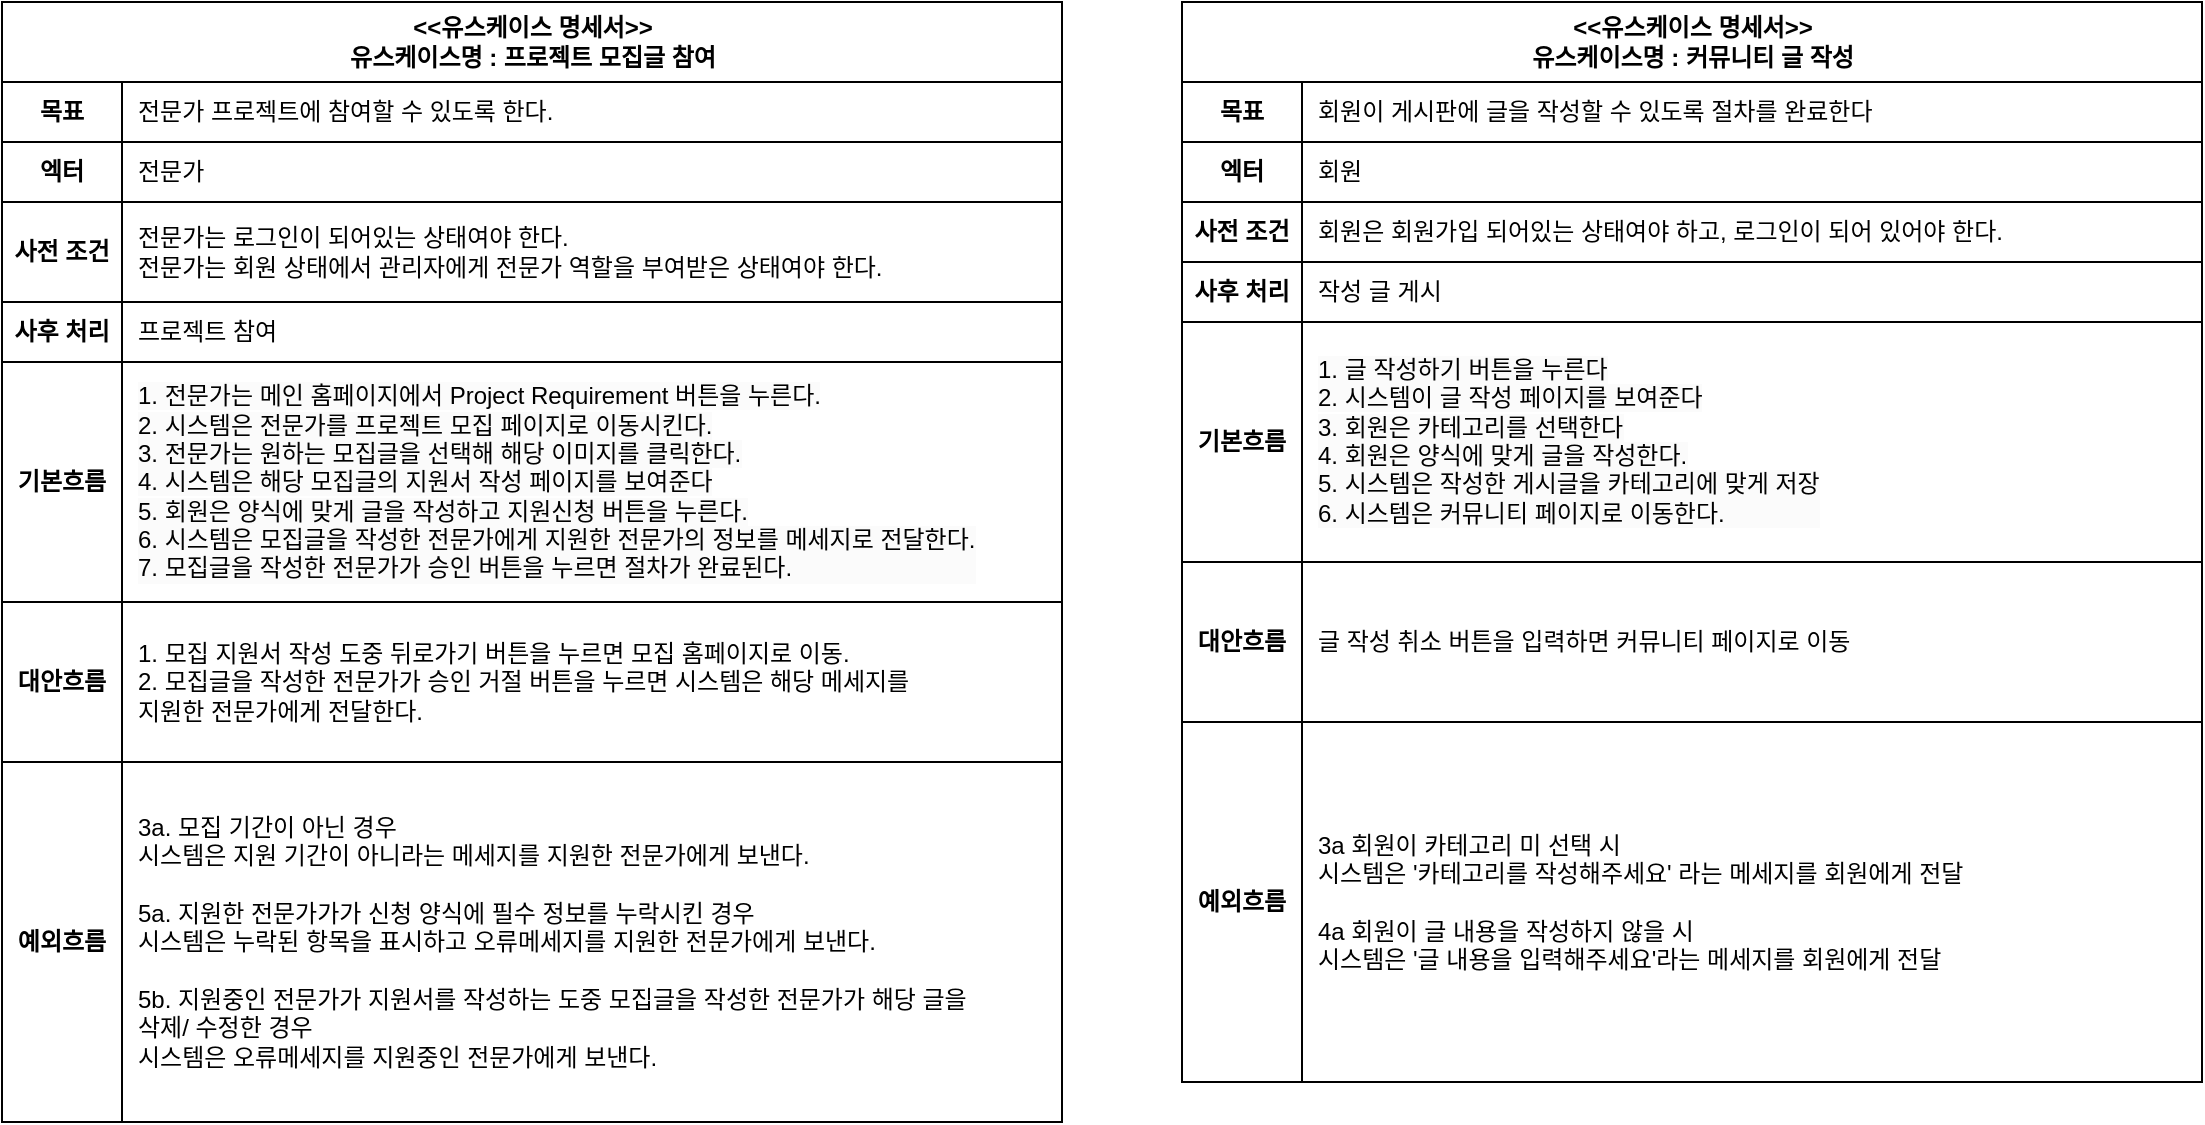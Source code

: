 <mxfile version="24.7.17">
  <diagram name="페이지-1" id="iZqIuRfPqmnqwHUS8_vi">
    <mxGraphModel dx="3341" dy="2162" grid="1" gridSize="10" guides="1" tooltips="1" connect="1" arrows="1" fold="1" page="1" pageScale="1" pageWidth="827" pageHeight="1169" math="0" shadow="0">
      <root>
        <mxCell id="0" />
        <mxCell id="1" parent="0" />
        <mxCell id="jLtsSNxHVLDxltUHnrj3-1" value="&lt;div&gt;&amp;lt;&amp;lt;유스케이스 명세서&amp;gt;&amp;gt;&lt;/div&gt;유스케이스명 : 커뮤니티 글 작성" style="shape=table;startSize=40;container=1;collapsible=1;childLayout=tableLayout;fixedRows=1;rowLines=0;fontStyle=1;align=center;resizeLast=1;html=1;" vertex="1" parent="1">
          <mxGeometry x="-750" y="-610" width="510" height="540" as="geometry" />
        </mxCell>
        <mxCell id="jLtsSNxHVLDxltUHnrj3-2" value="" style="shape=tableRow;horizontal=0;startSize=0;swimlaneHead=0;swimlaneBody=0;fillColor=none;collapsible=0;dropTarget=0;points=[[0,0.5],[1,0.5]];portConstraint=eastwest;top=0;left=0;right=0;bottom=1;strokeColor=default;verticalAlign=middle;fontStyle=0" vertex="1" parent="jLtsSNxHVLDxltUHnrj3-1">
          <mxGeometry y="40" width="510" height="30" as="geometry" />
        </mxCell>
        <mxCell id="jLtsSNxHVLDxltUHnrj3-3" value="목표" style="shape=partialRectangle;connectable=0;fillColor=none;top=0;left=0;bottom=0;right=0;fontStyle=1;overflow=hidden;whiteSpace=wrap;html=1;" vertex="1" parent="jLtsSNxHVLDxltUHnrj3-2">
          <mxGeometry width="60" height="30" as="geometry">
            <mxRectangle width="60" height="30" as="alternateBounds" />
          </mxGeometry>
        </mxCell>
        <mxCell id="jLtsSNxHVLDxltUHnrj3-4" value="&lt;span style=&quot;font-weight: 400; text-wrap: nowrap;&quot;&gt;회원이 게시판에 글을 작성할 수 있도록 절차를 완료한다&lt;/span&gt;" style="shape=partialRectangle;connectable=0;fillColor=none;top=0;left=0;bottom=0;right=0;align=left;spacingLeft=6;fontStyle=1;overflow=hidden;whiteSpace=wrap;html=1;" vertex="1" parent="jLtsSNxHVLDxltUHnrj3-2">
          <mxGeometry x="60" width="450" height="30" as="geometry">
            <mxRectangle width="450" height="30" as="alternateBounds" />
          </mxGeometry>
        </mxCell>
        <mxCell id="jLtsSNxHVLDxltUHnrj3-5" value="" style="shape=tableRow;horizontal=0;startSize=0;swimlaneHead=0;swimlaneBody=0;fillColor=none;collapsible=0;dropTarget=0;points=[[0,0.5],[1,0.5]];portConstraint=eastwest;top=0;left=0;right=0;bottom=1;" vertex="1" parent="jLtsSNxHVLDxltUHnrj3-1">
          <mxGeometry y="70" width="510" height="30" as="geometry" />
        </mxCell>
        <mxCell id="jLtsSNxHVLDxltUHnrj3-6" value="엑터" style="shape=partialRectangle;connectable=0;fillColor=none;top=0;left=0;bottom=0;right=0;fontStyle=1;overflow=hidden;whiteSpace=wrap;html=1;" vertex="1" parent="jLtsSNxHVLDxltUHnrj3-5">
          <mxGeometry width="60" height="30" as="geometry">
            <mxRectangle width="60" height="30" as="alternateBounds" />
          </mxGeometry>
        </mxCell>
        <mxCell id="jLtsSNxHVLDxltUHnrj3-7" value="회원" style="shape=partialRectangle;connectable=0;fillColor=none;top=0;left=0;bottom=0;right=0;align=left;spacingLeft=6;fontStyle=0;overflow=hidden;whiteSpace=wrap;html=1;" vertex="1" parent="jLtsSNxHVLDxltUHnrj3-5">
          <mxGeometry x="60" width="450" height="30" as="geometry">
            <mxRectangle width="450" height="30" as="alternateBounds" />
          </mxGeometry>
        </mxCell>
        <mxCell id="jLtsSNxHVLDxltUHnrj3-8" value="" style="shape=tableRow;horizontal=0;startSize=0;swimlaneHead=0;swimlaneBody=0;fillColor=none;collapsible=0;dropTarget=0;points=[[0,0.5],[1,0.5]];portConstraint=eastwest;top=0;left=0;right=0;bottom=1;" vertex="1" parent="jLtsSNxHVLDxltUHnrj3-1">
          <mxGeometry y="100" width="510" height="30" as="geometry" />
        </mxCell>
        <mxCell id="jLtsSNxHVLDxltUHnrj3-9" value="사전 조건" style="shape=partialRectangle;connectable=0;fillColor=none;top=0;left=0;bottom=0;right=0;fontStyle=1;overflow=hidden;whiteSpace=wrap;html=1;" vertex="1" parent="jLtsSNxHVLDxltUHnrj3-8">
          <mxGeometry width="60" height="30" as="geometry">
            <mxRectangle width="60" height="30" as="alternateBounds" />
          </mxGeometry>
        </mxCell>
        <mxCell id="jLtsSNxHVLDxltUHnrj3-10" value="회원은 회원가입 되어있는 상태여야 하고, 로그인이 되어 있어야 한다." style="shape=partialRectangle;connectable=0;fillColor=none;top=0;left=0;bottom=0;right=0;align=left;spacingLeft=6;fontStyle=0;overflow=hidden;whiteSpace=wrap;html=1;" vertex="1" parent="jLtsSNxHVLDxltUHnrj3-8">
          <mxGeometry x="60" width="450" height="30" as="geometry">
            <mxRectangle width="450" height="30" as="alternateBounds" />
          </mxGeometry>
        </mxCell>
        <mxCell id="jLtsSNxHVLDxltUHnrj3-11" value="" style="shape=tableRow;horizontal=0;startSize=0;swimlaneHead=0;swimlaneBody=0;fillColor=none;collapsible=0;dropTarget=0;points=[[0,0.5],[1,0.5]];portConstraint=eastwest;top=0;left=0;right=0;bottom=1;" vertex="1" parent="jLtsSNxHVLDxltUHnrj3-1">
          <mxGeometry y="130" width="510" height="30" as="geometry" />
        </mxCell>
        <mxCell id="jLtsSNxHVLDxltUHnrj3-12" value="사후 처리" style="shape=partialRectangle;connectable=0;fillColor=none;top=0;left=0;bottom=0;right=0;fontStyle=1;overflow=hidden;whiteSpace=wrap;html=1;" vertex="1" parent="jLtsSNxHVLDxltUHnrj3-11">
          <mxGeometry width="60" height="30" as="geometry">
            <mxRectangle width="60" height="30" as="alternateBounds" />
          </mxGeometry>
        </mxCell>
        <mxCell id="jLtsSNxHVLDxltUHnrj3-13" value="작성 글 게시" style="shape=partialRectangle;connectable=0;fillColor=none;top=0;left=0;bottom=0;right=0;align=left;spacingLeft=6;fontStyle=0;overflow=hidden;whiteSpace=wrap;html=1;" vertex="1" parent="jLtsSNxHVLDxltUHnrj3-11">
          <mxGeometry x="60" width="450" height="30" as="geometry">
            <mxRectangle width="450" height="30" as="alternateBounds" />
          </mxGeometry>
        </mxCell>
        <mxCell id="jLtsSNxHVLDxltUHnrj3-14" value="" style="shape=tableRow;horizontal=0;startSize=0;swimlaneHead=0;swimlaneBody=0;fillColor=none;collapsible=0;dropTarget=0;points=[[0,0.5],[1,0.5]];portConstraint=eastwest;top=0;left=0;right=0;bottom=1;" vertex="1" parent="jLtsSNxHVLDxltUHnrj3-1">
          <mxGeometry y="160" width="510" height="120" as="geometry" />
        </mxCell>
        <mxCell id="jLtsSNxHVLDxltUHnrj3-15" value="기본흐름" style="shape=partialRectangle;connectable=0;fillColor=none;top=0;left=0;bottom=0;right=0;fontStyle=1;overflow=hidden;whiteSpace=wrap;html=1;" vertex="1" parent="jLtsSNxHVLDxltUHnrj3-14">
          <mxGeometry width="60" height="120" as="geometry">
            <mxRectangle width="60" height="120" as="alternateBounds" />
          </mxGeometry>
        </mxCell>
        <mxCell id="jLtsSNxHVLDxltUHnrj3-16" value="&#xa;&lt;span style=&quot;color: rgb(0, 0, 0); font-family: Helvetica; font-size: 12px; font-style: normal; font-variant-ligatures: normal; font-variant-caps: normal; font-weight: 400; letter-spacing: normal; orphans: 2; text-align: left; text-indent: 0px; text-transform: none; widows: 2; word-spacing: 0px; -webkit-text-stroke-width: 0px; white-space: nowrap; background-color: rgb(251, 251, 251); text-decoration-thickness: initial; text-decoration-style: initial; text-decoration-color: initial; display: inline !important; float: none;&quot;&gt;1. 글 작성하기 버튼을 누른다&lt;/span&gt;&lt;br style=&quot;forced-color-adjust: none; color: rgb(0, 0, 0); font-family: Helvetica; font-size: 12px; font-style: normal; font-variant-ligatures: normal; font-variant-caps: normal; font-weight: 400; letter-spacing: normal; orphans: 2; text-align: left; text-indent: 0px; text-transform: none; widows: 2; word-spacing: 0px; -webkit-text-stroke-width: 0px; white-space: nowrap; background-color: rgb(251, 251, 251); text-decoration-thickness: initial; text-decoration-style: initial; text-decoration-color: initial;&quot;&gt;&lt;span style=&quot;color: rgb(0, 0, 0); font-family: Helvetica; font-size: 12px; font-style: normal; font-variant-ligatures: normal; font-variant-caps: normal; font-weight: 400; letter-spacing: normal; orphans: 2; text-align: left; text-indent: 0px; text-transform: none; widows: 2; word-spacing: 0px; -webkit-text-stroke-width: 0px; white-space: nowrap; background-color: rgb(251, 251, 251); text-decoration-thickness: initial; text-decoration-style: initial; text-decoration-color: initial; display: inline !important; float: none;&quot;&gt;2. 시스템이 글 작성 페이지를 보여준다&lt;/span&gt;&lt;br style=&quot;forced-color-adjust: none; color: rgb(0, 0, 0); font-family: Helvetica; font-size: 12px; font-style: normal; font-variant-ligatures: normal; font-variant-caps: normal; font-weight: 400; letter-spacing: normal; orphans: 2; text-align: left; text-indent: 0px; text-transform: none; widows: 2; word-spacing: 0px; -webkit-text-stroke-width: 0px; white-space: nowrap; background-color: rgb(251, 251, 251); text-decoration-thickness: initial; text-decoration-style: initial; text-decoration-color: initial;&quot;&gt;&lt;span style=&quot;color: rgb(0, 0, 0); font-family: Helvetica; font-size: 12px; font-style: normal; font-variant-ligatures: normal; font-variant-caps: normal; font-weight: 400; letter-spacing: normal; orphans: 2; text-align: left; text-indent: 0px; text-transform: none; widows: 2; word-spacing: 0px; -webkit-text-stroke-width: 0px; white-space: nowrap; background-color: rgb(251, 251, 251); text-decoration-thickness: initial; text-decoration-style: initial; text-decoration-color: initial; display: inline !important; float: none;&quot;&gt;3. 회원은 카테고리를 선택한다&lt;/span&gt;&lt;br style=&quot;forced-color-adjust: none; color: rgb(0, 0, 0); font-family: Helvetica; font-size: 12px; font-style: normal; font-variant-ligatures: normal; font-variant-caps: normal; font-weight: 400; letter-spacing: normal; orphans: 2; text-align: left; text-indent: 0px; text-transform: none; widows: 2; word-spacing: 0px; -webkit-text-stroke-width: 0px; white-space: nowrap; background-color: rgb(251, 251, 251); text-decoration-thickness: initial; text-decoration-style: initial; text-decoration-color: initial;&quot;&gt;&lt;span style=&quot;color: rgb(0, 0, 0); font-family: Helvetica; font-size: 12px; font-style: normal; font-variant-ligatures: normal; font-variant-caps: normal; font-weight: 400; letter-spacing: normal; orphans: 2; text-align: left; text-indent: 0px; text-transform: none; widows: 2; word-spacing: 0px; -webkit-text-stroke-width: 0px; white-space: nowrap; background-color: rgb(251, 251, 251); text-decoration-thickness: initial; text-decoration-style: initial; text-decoration-color: initial; display: inline !important; float: none;&quot;&gt;4. 회원은 양식에 맞게 글을 작성한다.&lt;/span&gt;&lt;div style=&quot;forced-color-adjust: none; color: rgb(0, 0, 0); font-family: Helvetica; font-size: 12px; font-style: normal; font-variant-ligatures: normal; font-variant-caps: normal; font-weight: 400; letter-spacing: normal; orphans: 2; text-align: left; text-indent: 0px; text-transform: none; widows: 2; word-spacing: 0px; -webkit-text-stroke-width: 0px; white-space: nowrap; background-color: rgb(251, 251, 251); text-decoration-thickness: initial; text-decoration-style: initial; text-decoration-color: initial;&quot;&gt;5. 시스템은 작성한 게시글을 카테고리에 맞게 저장&lt;br style=&quot;forced-color-adjust: none;&quot;&gt;6. 시스템은 커뮤니티 페이지로 이동한다.&amp;nbsp;&lt;br style=&quot;forced-color-adjust: none;&quot;&gt;&lt;/div&gt;&#xa;&#xa;" style="shape=partialRectangle;connectable=0;fillColor=none;top=0;left=0;bottom=0;right=0;align=left;spacingLeft=6;fontStyle=0;overflow=hidden;whiteSpace=wrap;html=1;" vertex="1" parent="jLtsSNxHVLDxltUHnrj3-14">
          <mxGeometry x="60" width="450" height="120" as="geometry">
            <mxRectangle width="450" height="120" as="alternateBounds" />
          </mxGeometry>
        </mxCell>
        <mxCell id="jLtsSNxHVLDxltUHnrj3-17" value="" style="shape=tableRow;horizontal=0;startSize=0;swimlaneHead=0;swimlaneBody=0;fillColor=none;collapsible=0;dropTarget=0;points=[[0,0.5],[1,0.5]];portConstraint=eastwest;top=0;left=0;right=0;bottom=1;" vertex="1" parent="jLtsSNxHVLDxltUHnrj3-1">
          <mxGeometry y="280" width="510" height="80" as="geometry" />
        </mxCell>
        <mxCell id="jLtsSNxHVLDxltUHnrj3-18" value="대안흐름" style="shape=partialRectangle;connectable=0;fillColor=none;top=0;left=0;bottom=0;right=0;fontStyle=1;overflow=hidden;whiteSpace=wrap;html=1;" vertex="1" parent="jLtsSNxHVLDxltUHnrj3-17">
          <mxGeometry width="60" height="80" as="geometry">
            <mxRectangle width="60" height="80" as="alternateBounds" />
          </mxGeometry>
        </mxCell>
        <mxCell id="jLtsSNxHVLDxltUHnrj3-19" value="&lt;span style=&quot;text-align: center; text-wrap: nowrap;&quot;&gt;글 작성 취소 버튼을 입력하면 커뮤니티 페이지로 이동&lt;/span&gt;" style="shape=partialRectangle;connectable=0;fillColor=none;top=0;left=0;bottom=0;right=0;align=left;spacingLeft=6;fontStyle=0;overflow=hidden;whiteSpace=wrap;html=1;" vertex="1" parent="jLtsSNxHVLDxltUHnrj3-17">
          <mxGeometry x="60" width="450" height="80" as="geometry">
            <mxRectangle width="450" height="80" as="alternateBounds" />
          </mxGeometry>
        </mxCell>
        <mxCell id="jLtsSNxHVLDxltUHnrj3-20" value="" style="shape=tableRow;horizontal=0;startSize=0;swimlaneHead=0;swimlaneBody=0;fillColor=none;collapsible=0;dropTarget=0;points=[[0,0.5],[1,0.5]];portConstraint=eastwest;top=0;left=0;right=0;bottom=1;" vertex="1" parent="jLtsSNxHVLDxltUHnrj3-1">
          <mxGeometry y="360" width="510" height="180" as="geometry" />
        </mxCell>
        <mxCell id="jLtsSNxHVLDxltUHnrj3-21" value="예외흐름" style="shape=partialRectangle;connectable=0;fillColor=none;top=0;left=0;bottom=0;right=0;fontStyle=1;overflow=hidden;whiteSpace=wrap;html=1;" vertex="1" parent="jLtsSNxHVLDxltUHnrj3-20">
          <mxGeometry width="60" height="180" as="geometry">
            <mxRectangle width="60" height="180" as="alternateBounds" />
          </mxGeometry>
        </mxCell>
        <mxCell id="jLtsSNxHVLDxltUHnrj3-22" value="&lt;div style=&quot;text-wrap: nowrap;&quot;&gt;3a 회원이 카테고리 미 선택 시&lt;br&gt;시스템은 &#39;카테고리를 작성해주세요&#39; 라는 메세지를 회원에게 전달&lt;div&gt;&lt;br&gt;4a 회원이 글 내용을 작성하지 않을 시&lt;div&gt;시스템은 &#39;글 내용을 입력해주세요&#39;라는 메세지를 회원에게 전달&lt;/div&gt;&lt;/div&gt;&lt;/div&gt;" style="shape=partialRectangle;connectable=0;fillColor=none;top=0;left=0;bottom=0;right=0;align=left;spacingLeft=6;fontStyle=0;overflow=hidden;whiteSpace=wrap;html=1;" vertex="1" parent="jLtsSNxHVLDxltUHnrj3-20">
          <mxGeometry x="60" width="450" height="180" as="geometry">
            <mxRectangle width="450" height="180" as="alternateBounds" />
          </mxGeometry>
        </mxCell>
        <mxCell id="jLtsSNxHVLDxltUHnrj3-30" value="&lt;div&gt;&amp;lt;&amp;lt;유스케이스 명세서&amp;gt;&amp;gt;&lt;/div&gt;유스케이스명 : 프로젝트 모집글 참여" style="shape=table;startSize=40;container=1;collapsible=1;childLayout=tableLayout;fixedRows=1;rowLines=0;fontStyle=1;align=center;resizeLast=1;html=1;" vertex="1" parent="1">
          <mxGeometry x="-1340" y="-610" width="530" height="560" as="geometry" />
        </mxCell>
        <mxCell id="jLtsSNxHVLDxltUHnrj3-31" value="" style="shape=tableRow;horizontal=0;startSize=0;swimlaneHead=0;swimlaneBody=0;fillColor=none;collapsible=0;dropTarget=0;points=[[0,0.5],[1,0.5]];portConstraint=eastwest;top=0;left=0;right=0;bottom=1;strokeColor=default;verticalAlign=middle;fontStyle=0" vertex="1" parent="jLtsSNxHVLDxltUHnrj3-30">
          <mxGeometry y="40" width="530" height="30" as="geometry" />
        </mxCell>
        <mxCell id="jLtsSNxHVLDxltUHnrj3-32" value="목표" style="shape=partialRectangle;connectable=0;fillColor=none;top=0;left=0;bottom=0;right=0;fontStyle=1;overflow=hidden;whiteSpace=wrap;html=1;" vertex="1" parent="jLtsSNxHVLDxltUHnrj3-31">
          <mxGeometry width="60" height="30" as="geometry">
            <mxRectangle width="60" height="30" as="alternateBounds" />
          </mxGeometry>
        </mxCell>
        <mxCell id="jLtsSNxHVLDxltUHnrj3-33" value="&lt;span style=&quot;font-weight: 400; text-wrap: nowrap;&quot;&gt;전문가 프로젝트에 참여할 수 있도록 한다.&lt;/span&gt;" style="shape=partialRectangle;connectable=0;fillColor=none;top=0;left=0;bottom=0;right=0;align=left;spacingLeft=6;fontStyle=1;overflow=hidden;whiteSpace=wrap;html=1;" vertex="1" parent="jLtsSNxHVLDxltUHnrj3-31">
          <mxGeometry x="60" width="470" height="30" as="geometry">
            <mxRectangle width="470" height="30" as="alternateBounds" />
          </mxGeometry>
        </mxCell>
        <mxCell id="jLtsSNxHVLDxltUHnrj3-34" value="" style="shape=tableRow;horizontal=0;startSize=0;swimlaneHead=0;swimlaneBody=0;fillColor=none;collapsible=0;dropTarget=0;points=[[0,0.5],[1,0.5]];portConstraint=eastwest;top=0;left=0;right=0;bottom=1;" vertex="1" parent="jLtsSNxHVLDxltUHnrj3-30">
          <mxGeometry y="70" width="530" height="30" as="geometry" />
        </mxCell>
        <mxCell id="jLtsSNxHVLDxltUHnrj3-35" value="엑터" style="shape=partialRectangle;connectable=0;fillColor=none;top=0;left=0;bottom=0;right=0;fontStyle=1;overflow=hidden;whiteSpace=wrap;html=1;" vertex="1" parent="jLtsSNxHVLDxltUHnrj3-34">
          <mxGeometry width="60" height="30" as="geometry">
            <mxRectangle width="60" height="30" as="alternateBounds" />
          </mxGeometry>
        </mxCell>
        <mxCell id="jLtsSNxHVLDxltUHnrj3-36" value="전문가" style="shape=partialRectangle;connectable=0;fillColor=none;top=0;left=0;bottom=0;right=0;align=left;spacingLeft=6;fontStyle=0;overflow=hidden;whiteSpace=wrap;html=1;" vertex="1" parent="jLtsSNxHVLDxltUHnrj3-34">
          <mxGeometry x="60" width="470" height="30" as="geometry">
            <mxRectangle width="470" height="30" as="alternateBounds" />
          </mxGeometry>
        </mxCell>
        <mxCell id="jLtsSNxHVLDxltUHnrj3-37" value="" style="shape=tableRow;horizontal=0;startSize=0;swimlaneHead=0;swimlaneBody=0;fillColor=none;collapsible=0;dropTarget=0;points=[[0,0.5],[1,0.5]];portConstraint=eastwest;top=0;left=0;right=0;bottom=1;" vertex="1" parent="jLtsSNxHVLDxltUHnrj3-30">
          <mxGeometry y="100" width="530" height="50" as="geometry" />
        </mxCell>
        <mxCell id="jLtsSNxHVLDxltUHnrj3-38" value="사전 조건" style="shape=partialRectangle;connectable=0;fillColor=none;top=0;left=0;bottom=0;right=0;fontStyle=1;overflow=hidden;whiteSpace=wrap;html=1;" vertex="1" parent="jLtsSNxHVLDxltUHnrj3-37">
          <mxGeometry width="60" height="50" as="geometry">
            <mxRectangle width="60" height="50" as="alternateBounds" />
          </mxGeometry>
        </mxCell>
        <mxCell id="jLtsSNxHVLDxltUHnrj3-39" value="&lt;div&gt;전문가는 로그인이 되어있는 상태여야 한다.&lt;/div&gt;전문가는 회원 상태에서 관리자에게 전문가 역할을 부여받은 상태여야 한다." style="shape=partialRectangle;connectable=0;fillColor=none;top=0;left=0;bottom=0;right=0;align=left;spacingLeft=6;fontStyle=0;overflow=hidden;whiteSpace=wrap;html=1;" vertex="1" parent="jLtsSNxHVLDxltUHnrj3-37">
          <mxGeometry x="60" width="470" height="50" as="geometry">
            <mxRectangle width="470" height="50" as="alternateBounds" />
          </mxGeometry>
        </mxCell>
        <mxCell id="jLtsSNxHVLDxltUHnrj3-40" value="" style="shape=tableRow;horizontal=0;startSize=0;swimlaneHead=0;swimlaneBody=0;fillColor=none;collapsible=0;dropTarget=0;points=[[0,0.5],[1,0.5]];portConstraint=eastwest;top=0;left=0;right=0;bottom=1;" vertex="1" parent="jLtsSNxHVLDxltUHnrj3-30">
          <mxGeometry y="150" width="530" height="30" as="geometry" />
        </mxCell>
        <mxCell id="jLtsSNxHVLDxltUHnrj3-41" value="사후 처리" style="shape=partialRectangle;connectable=0;fillColor=none;top=0;left=0;bottom=0;right=0;fontStyle=1;overflow=hidden;whiteSpace=wrap;html=1;" vertex="1" parent="jLtsSNxHVLDxltUHnrj3-40">
          <mxGeometry width="60" height="30" as="geometry">
            <mxRectangle width="60" height="30" as="alternateBounds" />
          </mxGeometry>
        </mxCell>
        <mxCell id="jLtsSNxHVLDxltUHnrj3-42" value="프로젝트 참여" style="shape=partialRectangle;connectable=0;fillColor=none;top=0;left=0;bottom=0;right=0;align=left;spacingLeft=6;fontStyle=0;overflow=hidden;whiteSpace=wrap;html=1;" vertex="1" parent="jLtsSNxHVLDxltUHnrj3-40">
          <mxGeometry x="60" width="470" height="30" as="geometry">
            <mxRectangle width="470" height="30" as="alternateBounds" />
          </mxGeometry>
        </mxCell>
        <mxCell id="jLtsSNxHVLDxltUHnrj3-43" value="" style="shape=tableRow;horizontal=0;startSize=0;swimlaneHead=0;swimlaneBody=0;fillColor=none;collapsible=0;dropTarget=0;points=[[0,0.5],[1,0.5]];portConstraint=eastwest;top=0;left=0;right=0;bottom=1;" vertex="1" parent="jLtsSNxHVLDxltUHnrj3-30">
          <mxGeometry y="180" width="530" height="120" as="geometry" />
        </mxCell>
        <mxCell id="jLtsSNxHVLDxltUHnrj3-44" value="기본흐름" style="shape=partialRectangle;connectable=0;fillColor=none;top=0;left=0;bottom=0;right=0;fontStyle=1;overflow=hidden;whiteSpace=wrap;html=1;" vertex="1" parent="jLtsSNxHVLDxltUHnrj3-43">
          <mxGeometry width="60" height="120" as="geometry">
            <mxRectangle width="60" height="120" as="alternateBounds" />
          </mxGeometry>
        </mxCell>
        <mxCell id="jLtsSNxHVLDxltUHnrj3-45" value="&lt;span style=&quot;color: rgb(0, 0, 0); font-family: Helvetica; font-size: 12px; font-style: normal; font-variant-ligatures: normal; font-variant-caps: normal; font-weight: 400; letter-spacing: normal; orphans: 2; text-align: left; text-indent: 0px; text-transform: none; widows: 2; word-spacing: 0px; -webkit-text-stroke-width: 0px; white-space: nowrap; background-color: rgb(251, 251, 251); text-decoration-thickness: initial; text-decoration-style: initial; text-decoration-color: initial; display: inline !important; float: none;&quot;&gt;1. 전문가는 메인 홈페이지에서 Project Requirement 버튼을 누른다.&lt;/span&gt;&lt;br style=&quot;forced-color-adjust: none; color: rgb(0, 0, 0); font-family: Helvetica; font-size: 12px; font-style: normal; font-variant-ligatures: normal; font-variant-caps: normal; font-weight: 400; letter-spacing: normal; orphans: 2; text-align: left; text-indent: 0px; text-transform: none; widows: 2; word-spacing: 0px; -webkit-text-stroke-width: 0px; white-space: nowrap; background-color: rgb(251, 251, 251); text-decoration-thickness: initial; text-decoration-style: initial; text-decoration-color: initial;&quot;&gt;&lt;span style=&quot;color: rgb(0, 0, 0); font-family: Helvetica; font-size: 12px; font-style: normal; font-variant-ligatures: normal; font-variant-caps: normal; font-weight: 400; letter-spacing: normal; orphans: 2; text-align: left; text-indent: 0px; text-transform: none; widows: 2; word-spacing: 0px; -webkit-text-stroke-width: 0px; white-space: nowrap; background-color: rgb(251, 251, 251); text-decoration-thickness: initial; text-decoration-style: initial; text-decoration-color: initial; display: inline !important; float: none;&quot;&gt;2. 시스템은 전문가를 프로젝트 모집 페이지로 이동시킨다.&lt;br&gt;3. 전문가는 원하는 모집글을 선택해 해당 이미지를 클릭한다.&lt;br&gt;4. 시스템은 해당 모집글의 지원서 작성 페이지를 보여준다&lt;/span&gt;&lt;br style=&quot;forced-color-adjust: none; color: rgb(0, 0, 0); font-family: Helvetica; font-size: 12px; font-style: normal; font-variant-ligatures: normal; font-variant-caps: normal; font-weight: 400; letter-spacing: normal; orphans: 2; text-align: left; text-indent: 0px; text-transform: none; widows: 2; word-spacing: 0px; -webkit-text-stroke-width: 0px; white-space: nowrap; background-color: rgb(251, 251, 251); text-decoration-thickness: initial; text-decoration-style: initial; text-decoration-color: initial;&quot;&gt;&lt;span style=&quot;color: rgb(0, 0, 0); font-family: Helvetica; font-size: 12px; font-style: normal; font-variant-ligatures: normal; font-variant-caps: normal; font-weight: 400; letter-spacing: normal; orphans: 2; text-align: left; text-indent: 0px; text-transform: none; widows: 2; word-spacing: 0px; -webkit-text-stroke-width: 0px; white-space: nowrap; background-color: rgb(251, 251, 251); text-decoration-thickness: initial; text-decoration-style: initial; text-decoration-color: initial; display: inline !important; float: none;&quot;&gt;5. 회원은 양식에 맞게 글을 작성하고 지원신청 버튼을 누른다.&lt;/span&gt;&lt;div&gt;&lt;div style=&quot;forced-color-adjust: none; color: rgb(0, 0, 0); font-family: Helvetica; font-size: 12px; font-style: normal; font-variant-ligatures: normal; font-variant-caps: normal; font-weight: 400; letter-spacing: normal; orphans: 2; text-align: left; text-indent: 0px; text-transform: none; widows: 2; word-spacing: 0px; -webkit-text-stroke-width: 0px; white-space: nowrap; background-color: rgb(251, 251, 251); text-decoration-thickness: initial; text-decoration-style: initial; text-decoration-color: initial;&quot;&gt;6. 시스템은 모집글을 작성한 전문가에게 지원한 전문가의 정보를 메세지로 전달한다.&lt;br style=&quot;forced-color-adjust: none;&quot;&gt;7. 모집글을 작성한 전문가가 승인 버튼을 누르면 절차가 완료된다.&lt;/div&gt;&lt;/div&gt;" style="shape=partialRectangle;connectable=0;fillColor=none;top=0;left=0;bottom=0;right=0;align=left;spacingLeft=6;fontStyle=0;overflow=hidden;whiteSpace=wrap;html=1;" vertex="1" parent="jLtsSNxHVLDxltUHnrj3-43">
          <mxGeometry x="60" width="470" height="120" as="geometry">
            <mxRectangle width="470" height="120" as="alternateBounds" />
          </mxGeometry>
        </mxCell>
        <mxCell id="jLtsSNxHVLDxltUHnrj3-46" value="" style="shape=tableRow;horizontal=0;startSize=0;swimlaneHead=0;swimlaneBody=0;fillColor=none;collapsible=0;dropTarget=0;points=[[0,0.5],[1,0.5]];portConstraint=eastwest;top=0;left=0;right=0;bottom=1;" vertex="1" parent="jLtsSNxHVLDxltUHnrj3-30">
          <mxGeometry y="300" width="530" height="80" as="geometry" />
        </mxCell>
        <mxCell id="jLtsSNxHVLDxltUHnrj3-47" value="대안흐름" style="shape=partialRectangle;connectable=0;fillColor=none;top=0;left=0;bottom=0;right=0;fontStyle=1;overflow=hidden;whiteSpace=wrap;html=1;" vertex="1" parent="jLtsSNxHVLDxltUHnrj3-46">
          <mxGeometry width="60" height="80" as="geometry">
            <mxRectangle width="60" height="80" as="alternateBounds" />
          </mxGeometry>
        </mxCell>
        <mxCell id="jLtsSNxHVLDxltUHnrj3-48" value="&lt;span style=&quot;text-align: center; text-wrap: nowrap;&quot;&gt;1. 모집 지원서 작성 도중 뒤로가기 버튼을 누르면 모집 홈페이지로 이동.&lt;/span&gt;&lt;div&gt;&lt;span style=&quot;text-align: center; text-wrap: nowrap;&quot;&gt;2. 모집글을 작성한 전문가가 승인 거절 버튼을 누르면 시스템은 해당 메세지를&lt;br&gt;지원한 전문가에게 전달한다.&lt;/span&gt;&lt;/div&gt;" style="shape=partialRectangle;connectable=0;fillColor=none;top=0;left=0;bottom=0;right=0;align=left;spacingLeft=6;fontStyle=0;overflow=hidden;whiteSpace=wrap;html=1;" vertex="1" parent="jLtsSNxHVLDxltUHnrj3-46">
          <mxGeometry x="60" width="470" height="80" as="geometry">
            <mxRectangle width="470" height="80" as="alternateBounds" />
          </mxGeometry>
        </mxCell>
        <mxCell id="jLtsSNxHVLDxltUHnrj3-49" value="" style="shape=tableRow;horizontal=0;startSize=0;swimlaneHead=0;swimlaneBody=0;fillColor=none;collapsible=0;dropTarget=0;points=[[0,0.5],[1,0.5]];portConstraint=eastwest;top=0;left=0;right=0;bottom=1;" vertex="1" parent="jLtsSNxHVLDxltUHnrj3-30">
          <mxGeometry y="380" width="530" height="180" as="geometry" />
        </mxCell>
        <mxCell id="jLtsSNxHVLDxltUHnrj3-50" value="예외흐름" style="shape=partialRectangle;connectable=0;fillColor=none;top=0;left=0;bottom=0;right=0;fontStyle=1;overflow=hidden;whiteSpace=wrap;html=1;" vertex="1" parent="jLtsSNxHVLDxltUHnrj3-49">
          <mxGeometry width="60" height="180" as="geometry">
            <mxRectangle width="60" height="180" as="alternateBounds" />
          </mxGeometry>
        </mxCell>
        <mxCell id="jLtsSNxHVLDxltUHnrj3-51" value="&lt;div style=&quot;text-wrap: nowrap;&quot;&gt;&lt;div&gt;3a. 모집 기간이 아닌 경우&lt;br&gt;시스템은 지원 기간이 아니라는 메세지를 지원한 전문가에게 보낸다.&lt;/div&gt;&lt;div&gt;&lt;br&gt;&lt;/div&gt;&lt;div&gt;5a. 지원한 전문가가가 신청 양식에 필수 정보를 누락시킨 경우&lt;br&gt;시스템은 누락된 항목을 표시하고 오류메세지를 지원한 전문가에게 보낸다.&lt;/div&gt;&lt;div&gt;&lt;br&gt;&lt;/div&gt;&lt;div&gt;5b. 지원중인 전문가가 지원서를 작성하는 도중 모집글을 작성한 전문가가 해당 글을&lt;br&gt;삭제/ 수정한 경우&lt;br&gt;시스템은 오류메세지를 지원중인 전문가에게 보낸다.&lt;/div&gt;&lt;/div&gt;" style="shape=partialRectangle;connectable=0;fillColor=none;top=0;left=0;bottom=0;right=0;align=left;spacingLeft=6;fontStyle=0;overflow=hidden;whiteSpace=wrap;html=1;" vertex="1" parent="jLtsSNxHVLDxltUHnrj3-49">
          <mxGeometry x="60" width="470" height="180" as="geometry">
            <mxRectangle width="470" height="180" as="alternateBounds" />
          </mxGeometry>
        </mxCell>
      </root>
    </mxGraphModel>
  </diagram>
</mxfile>
